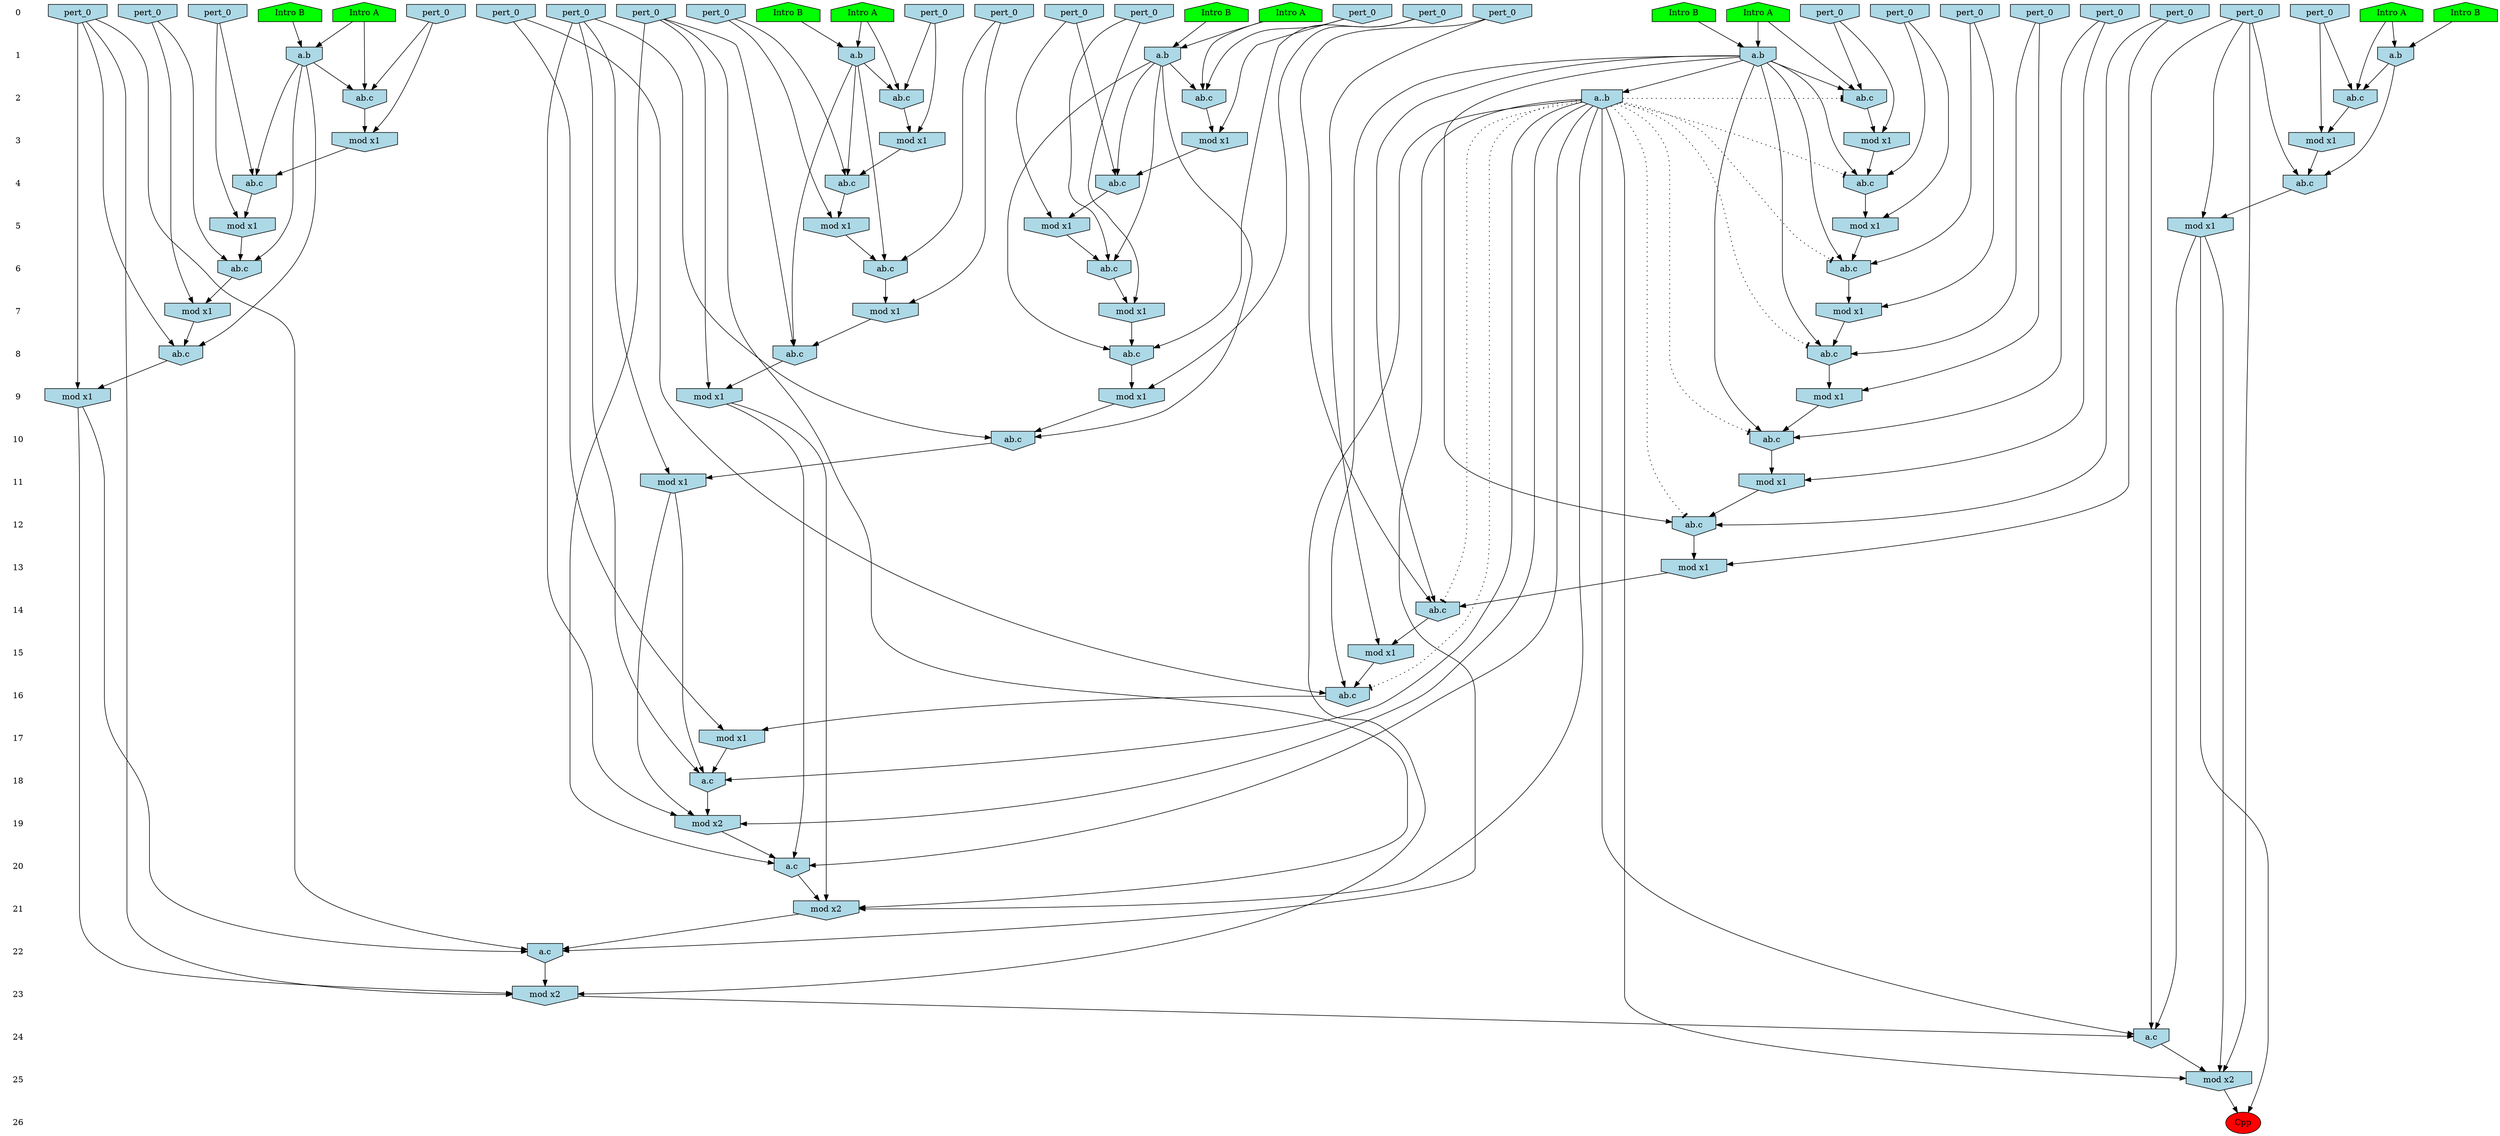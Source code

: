 /* Compression of 1 causal flows obtained in average at 2.009664E+01 t.u */
/* Compressed causal flows were: [8] */
digraph G{
 ranksep=.5 ; 
{ rank = same ; "0" [shape=plaintext] ; node_1 [label ="Intro B", shape=house, style=filled, fillcolor=green] ;
node_2 [label ="Intro A", shape=house, style=filled, fillcolor=green] ;
node_3 [label ="Intro A", shape=house, style=filled, fillcolor=green] ;
node_4 [label ="Intro B", shape=house, style=filled, fillcolor=green] ;
node_5 [label ="Intro A", shape=house, style=filled, fillcolor=green] ;
node_6 [label ="Intro A", shape=house, style=filled, fillcolor=green] ;
node_7 [label ="Intro A", shape=house, style=filled, fillcolor=green] ;
node_8 [label ="Intro B", shape=house, style=filled, fillcolor=green] ;
node_9 [label ="Intro B", shape=house, style=filled, fillcolor=green] ;
node_10 [label ="Intro B", shape=house, style=filled, fillcolor=green] ;
node_15 [label="pert_0", shape=invhouse, style=filled, fillcolor = lightblue] ;
node_16 [label="pert_0", shape=invhouse, style=filled, fillcolor = lightblue] ;
node_17 [label="pert_0", shape=invhouse, style=filled, fillcolor = lightblue] ;
node_18 [label="pert_0", shape=invhouse, style=filled, fillcolor = lightblue] ;
node_19 [label="pert_0", shape=invhouse, style=filled, fillcolor = lightblue] ;
node_20 [label="pert_0", shape=invhouse, style=filled, fillcolor = lightblue] ;
node_21 [label="pert_0", shape=invhouse, style=filled, fillcolor = lightblue] ;
node_22 [label="pert_0", shape=invhouse, style=filled, fillcolor = lightblue] ;
node_23 [label="pert_0", shape=invhouse, style=filled, fillcolor = lightblue] ;
node_24 [label="pert_0", shape=invhouse, style=filled, fillcolor = lightblue] ;
node_25 [label="pert_0", shape=invhouse, style=filled, fillcolor = lightblue] ;
node_26 [label="pert_0", shape=invhouse, style=filled, fillcolor = lightblue] ;
node_27 [label="pert_0", shape=invhouse, style=filled, fillcolor = lightblue] ;
node_28 [label="pert_0", shape=invhouse, style=filled, fillcolor = lightblue] ;
node_29 [label="pert_0", shape=invhouse, style=filled, fillcolor = lightblue] ;
node_30 [label="pert_0", shape=invhouse, style=filled, fillcolor = lightblue] ;
node_31 [label="pert_0", shape=invhouse, style=filled, fillcolor = lightblue] ;
node_32 [label="pert_0", shape=invhouse, style=filled, fillcolor = lightblue] ;
node_33 [label="pert_0", shape=invhouse, style=filled, fillcolor = lightblue] ;
node_34 [label="pert_0", shape=invhouse, style=filled, fillcolor = lightblue] ;
node_35 [label="pert_0", shape=invhouse, style=filled, fillcolor = lightblue] ;
node_36 [label="pert_0", shape=invhouse, style=filled, fillcolor = lightblue] ;
node_37 [label="pert_0", shape=invhouse, style=filled, fillcolor = lightblue] ;
}
{ rank = same ; "1" [shape=plaintext] ; node_11 [label="a.b", shape=invhouse, style=filled, fillcolor = lightblue] ;
node_12 [label="a.b", shape=invhouse, style=filled, fillcolor = lightblue] ;
node_13 [label="a.b", shape=invhouse, style=filled, fillcolor = lightblue] ;
node_14 [label="a.b", shape=invhouse, style=filled, fillcolor = lightblue] ;
node_56 [label="a.b", shape=invhouse, style=filled, fillcolor = lightblue] ;
}
{ rank = same ; "2" [shape=plaintext] ; node_38 [label="ab.c", shape=invhouse, style=filled, fillcolor = lightblue] ;
node_39 [label="ab.c", shape=invhouse, style=filled, fillcolor = lightblue] ;
node_40 [label="ab.c", shape=invhouse, style=filled, fillcolor = lightblue] ;
node_41 [label="ab.c", shape=invhouse, style=filled, fillcolor = lightblue] ;
node_58 [label="ab.c", shape=invhouse, style=filled, fillcolor = lightblue] ;
node_83 [label="a..b", shape=invhouse, style=filled, fillcolor = lightblue] ;
}
{ rank = same ; "3" [shape=plaintext] ; node_42 [label="mod x1", shape=invhouse, style=filled, fillcolor = lightblue] ;
node_44 [label="mod x1", shape=invhouse, style=filled, fillcolor = lightblue] ;
node_46 [label="mod x1", shape=invhouse, style=filled, fillcolor = lightblue] ;
node_63 [label="mod x1", shape=invhouse, style=filled, fillcolor = lightblue] ;
node_69 [label="mod x1", shape=invhouse, style=filled, fillcolor = lightblue] ;
}
{ rank = same ; "4" [shape=plaintext] ; node_43 [label="ab.c", shape=invhouse, style=filled, fillcolor = lightblue] ;
node_45 [label="ab.c", shape=invhouse, style=filled, fillcolor = lightblue] ;
node_47 [label="ab.c", shape=invhouse, style=filled, fillcolor = lightblue] ;
node_64 [label="ab.c", shape=invhouse, style=filled, fillcolor = lightblue] ;
node_72 [label="ab.c", shape=invhouse, style=filled, fillcolor = lightblue] ;
}
{ rank = same ; "5" [shape=plaintext] ; node_48 [label="mod x1", shape=invhouse, style=filled, fillcolor = lightblue] ;
node_51 [label="mod x1", shape=invhouse, style=filled, fillcolor = lightblue] ;
node_54 [label="mod x1", shape=invhouse, style=filled, fillcolor = lightblue] ;
node_73 [label="mod x1", shape=invhouse, style=filled, fillcolor = lightblue] ;
node_82 [label="mod x1", shape=invhouse, style=filled, fillcolor = lightblue] ;
}
{ rank = same ; "6" [shape=plaintext] ; node_49 [label="ab.c", shape=invhouse, style=filled, fillcolor = lightblue] ;
node_52 [label="ab.c", shape=invhouse, style=filled, fillcolor = lightblue] ;
node_55 [label="ab.c", shape=invhouse, style=filled, fillcolor = lightblue] ;
node_74 [label="ab.c", shape=invhouse, style=filled, fillcolor = lightblue] ;
}
{ rank = same ; "7" [shape=plaintext] ; node_50 [label="mod x1", shape=invhouse, style=filled, fillcolor = lightblue] ;
node_57 [label="mod x1", shape=invhouse, style=filled, fillcolor = lightblue] ;
node_61 [label="mod x1", shape=invhouse, style=filled, fillcolor = lightblue] ;
node_77 [label="mod x1", shape=invhouse, style=filled, fillcolor = lightblue] ;
}
{ rank = same ; "8" [shape=plaintext] ; node_53 [label="ab.c", shape=invhouse, style=filled, fillcolor = lightblue] ;
node_59 [label="ab.c", shape=invhouse, style=filled, fillcolor = lightblue] ;
node_62 [label="ab.c", shape=invhouse, style=filled, fillcolor = lightblue] ;
node_78 [label="ab.c", shape=invhouse, style=filled, fillcolor = lightblue] ;
}
{ rank = same ; "9" [shape=plaintext] ; node_60 [label="mod x1", shape=invhouse, style=filled, fillcolor = lightblue] ;
node_65 [label="mod x1", shape=invhouse, style=filled, fillcolor = lightblue] ;
node_66 [label="mod x1", shape=invhouse, style=filled, fillcolor = lightblue] ;
node_86 [label="mod x1", shape=invhouse, style=filled, fillcolor = lightblue] ;
}
{ rank = same ; "10" [shape=plaintext] ; node_67 [label="ab.c", shape=invhouse, style=filled, fillcolor = lightblue] ;
node_68 [label="ab.c", shape=invhouse, style=filled, fillcolor = lightblue] ;
}
{ rank = same ; "11" [shape=plaintext] ; node_70 [label="mod x1", shape=invhouse, style=filled, fillcolor = lightblue] ;
node_81 [label="mod x1", shape=invhouse, style=filled, fillcolor = lightblue] ;
}
{ rank = same ; "12" [shape=plaintext] ; node_71 [label="ab.c", shape=invhouse, style=filled, fillcolor = lightblue] ;
}
{ rank = same ; "13" [shape=plaintext] ; node_75 [label="mod x1", shape=invhouse, style=filled, fillcolor = lightblue] ;
}
{ rank = same ; "14" [shape=plaintext] ; node_76 [label="ab.c", shape=invhouse, style=filled, fillcolor = lightblue] ;
}
{ rank = same ; "15" [shape=plaintext] ; node_79 [label="mod x1", shape=invhouse, style=filled, fillcolor = lightblue] ;
}
{ rank = same ; "16" [shape=plaintext] ; node_80 [label="ab.c", shape=invhouse, style=filled, fillcolor = lightblue] ;
}
{ rank = same ; "17" [shape=plaintext] ; node_84 [label="mod x1", shape=invhouse, style=filled, fillcolor = lightblue] ;
}
{ rank = same ; "18" [shape=plaintext] ; node_85 [label="a.c", shape=invhouse, style=filled, fillcolor = lightblue] ;
}
{ rank = same ; "19" [shape=plaintext] ; node_87 [label="mod x2", shape=invhouse, style=filled, fillcolor = lightblue] ;
}
{ rank = same ; "20" [shape=plaintext] ; node_88 [label="a.c", shape=invhouse, style=filled, fillcolor = lightblue] ;
}
{ rank = same ; "21" [shape=plaintext] ; node_89 [label="mod x2", shape=invhouse, style=filled, fillcolor = lightblue] ;
}
{ rank = same ; "22" [shape=plaintext] ; node_90 [label="a.c", shape=invhouse, style=filled, fillcolor = lightblue] ;
}
{ rank = same ; "23" [shape=plaintext] ; node_91 [label="mod x2", shape=invhouse, style=filled, fillcolor = lightblue] ;
}
{ rank = same ; "24" [shape=plaintext] ; node_92 [label="a.c", shape=invhouse, style=filled, fillcolor = lightblue] ;
}
{ rank = same ; "25" [shape=plaintext] ; node_93 [label="mod x2", shape=invhouse, style=filled, fillcolor = lightblue] ;
}
{ rank = same ; "26" [shape=plaintext] ; node_94 [label ="Cpp", style=filled, fillcolor=red] ;
}
"0" -> "1" [style="invis"]; 
"1" -> "2" [style="invis"]; 
"2" -> "3" [style="invis"]; 
"3" -> "4" [style="invis"]; 
"4" -> "5" [style="invis"]; 
"5" -> "6" [style="invis"]; 
"6" -> "7" [style="invis"]; 
"7" -> "8" [style="invis"]; 
"8" -> "9" [style="invis"]; 
"9" -> "10" [style="invis"]; 
"10" -> "11" [style="invis"]; 
"11" -> "12" [style="invis"]; 
"12" -> "13" [style="invis"]; 
"13" -> "14" [style="invis"]; 
"14" -> "15" [style="invis"]; 
"15" -> "16" [style="invis"]; 
"16" -> "17" [style="invis"]; 
"17" -> "18" [style="invis"]; 
"18" -> "19" [style="invis"]; 
"19" -> "20" [style="invis"]; 
"20" -> "21" [style="invis"]; 
"21" -> "22" [style="invis"]; 
"22" -> "23" [style="invis"]; 
"23" -> "24" [style="invis"]; 
"24" -> "25" [style="invis"]; 
"25" -> "26" [style="invis"]; 
node_1 -> node_11
node_3 -> node_11
node_6 -> node_12
node_10 -> node_12
node_4 -> node_13
node_7 -> node_13
node_5 -> node_14
node_8 -> node_14
node_6 -> node_38
node_12 -> node_38
node_25 -> node_38
node_7 -> node_39
node_13 -> node_39
node_36 -> node_39
node_5 -> node_40
node_14 -> node_40
node_37 -> node_40
node_3 -> node_41
node_11 -> node_41
node_18 -> node_41
node_37 -> node_42
node_40 -> node_42
node_14 -> node_43
node_16 -> node_43
node_42 -> node_43
node_25 -> node_44
node_38 -> node_44
node_12 -> node_45
node_24 -> node_45
node_44 -> node_45
node_18 -> node_46
node_41 -> node_46
node_11 -> node_47
node_26 -> node_47
node_46 -> node_47
node_16 -> node_48
node_43 -> node_48
node_14 -> node_49
node_31 -> node_49
node_48 -> node_49
node_31 -> node_50
node_49 -> node_50
node_24 -> node_51
node_45 -> node_51
node_12 -> node_52
node_29 -> node_52
node_51 -> node_52
node_14 -> node_53
node_27 -> node_53
node_50 -> node_53
node_26 -> node_54
node_47 -> node_54
node_11 -> node_55
node_33 -> node_55
node_54 -> node_55
node_2 -> node_56
node_9 -> node_56
node_33 -> node_57
node_55 -> node_57
node_2 -> node_58
node_30 -> node_58
node_56 -> node_58
node_11 -> node_59
node_23 -> node_59
node_57 -> node_59
node_27 -> node_60
node_53 -> node_60
node_29 -> node_61
node_52 -> node_61
node_12 -> node_62
node_34 -> node_62
node_61 -> node_62
node_30 -> node_63
node_58 -> node_63
node_17 -> node_64
node_56 -> node_64
node_63 -> node_64
node_23 -> node_65
node_59 -> node_65
node_34 -> node_66
node_62 -> node_66
node_12 -> node_67
node_35 -> node_67
node_66 -> node_67
node_11 -> node_68
node_21 -> node_68
node_65 -> node_68
node_36 -> node_69
node_39 -> node_69
node_35 -> node_70
node_67 -> node_70
node_12 -> node_71
node_32 -> node_71
node_70 -> node_71
node_13 -> node_72
node_28 -> node_72
node_69 -> node_72
node_17 -> node_73
node_64 -> node_73
node_15 -> node_74
node_56 -> node_74
node_73 -> node_74
node_32 -> node_75
node_71 -> node_75
node_12 -> node_76
node_19 -> node_76
node_75 -> node_76
node_15 -> node_77
node_74 -> node_77
node_22 -> node_78
node_56 -> node_78
node_77 -> node_78
node_19 -> node_79
node_76 -> node_79
node_12 -> node_80
node_20 -> node_80
node_79 -> node_80
node_21 -> node_81
node_68 -> node_81
node_28 -> node_82
node_72 -> node_82
node_12 -> node_83
node_20 -> node_84
node_80 -> node_84
node_21 -> node_85
node_81 -> node_85
node_83 -> node_85
node_84 -> node_85
node_22 -> node_86
node_78 -> node_86
node_21 -> node_87
node_81 -> node_87
node_83 -> node_87
node_85 -> node_87
node_27 -> node_88
node_60 -> node_88
node_83 -> node_88
node_87 -> node_88
node_27 -> node_89
node_60 -> node_89
node_83 -> node_89
node_88 -> node_89
node_22 -> node_90
node_83 -> node_90
node_86 -> node_90
node_89 -> node_90
node_22 -> node_91
node_83 -> node_91
node_86 -> node_91
node_90 -> node_91
node_28 -> node_92
node_82 -> node_92
node_83 -> node_92
node_91 -> node_92
node_28 -> node_93
node_82 -> node_93
node_83 -> node_93
node_92 -> node_93
node_82 -> node_94
node_93 -> node_94
node_83 -> node_38 [style=dotted, arrowhead = tee] 
node_83 -> node_45 [style=dotted, arrowhead = tee] 
node_83 -> node_52 [style=dotted, arrowhead = tee] 
node_83 -> node_62 [style=dotted, arrowhead = tee] 
node_83 -> node_67 [style=dotted, arrowhead = tee] 
node_83 -> node_71 [style=dotted, arrowhead = tee] 
node_83 -> node_76 [style=dotted, arrowhead = tee] 
node_83 -> node_80 [style=dotted, arrowhead = tee] 
}
/*
 Dot generation time: 0.004000
*/